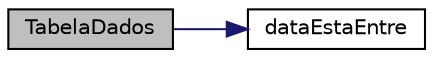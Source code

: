digraph "TabelaDados"
{
 // LATEX_PDF_SIZE
  edge [fontname="Helvetica",fontsize="10",labelfontname="Helvetica",labelfontsize="10"];
  node [fontname="Helvetica",fontsize="10",shape=record];
  rankdir="LR";
  Node1 [label="TabelaDados",height=0.2,width=0.4,color="black", fillcolor="grey75", style="filled", fontcolor="black",tooltip="Função que faz uma tabela com todos os Planos e com as calorias consumidas."];
  Node1 -> Node2 [color="midnightblue",fontsize="10",style="solid",fontname="Helvetica"];
  Node2 [label="dataEstaEntre",height=0.2,width=0.4,color="black", fillcolor="white", style="filled",URL="$Alimentos_8c.html#a95fc2869bf817ef748e5bed8e22b21fb",tooltip="Função que valida se a data está entre outras duas datas."];
}
